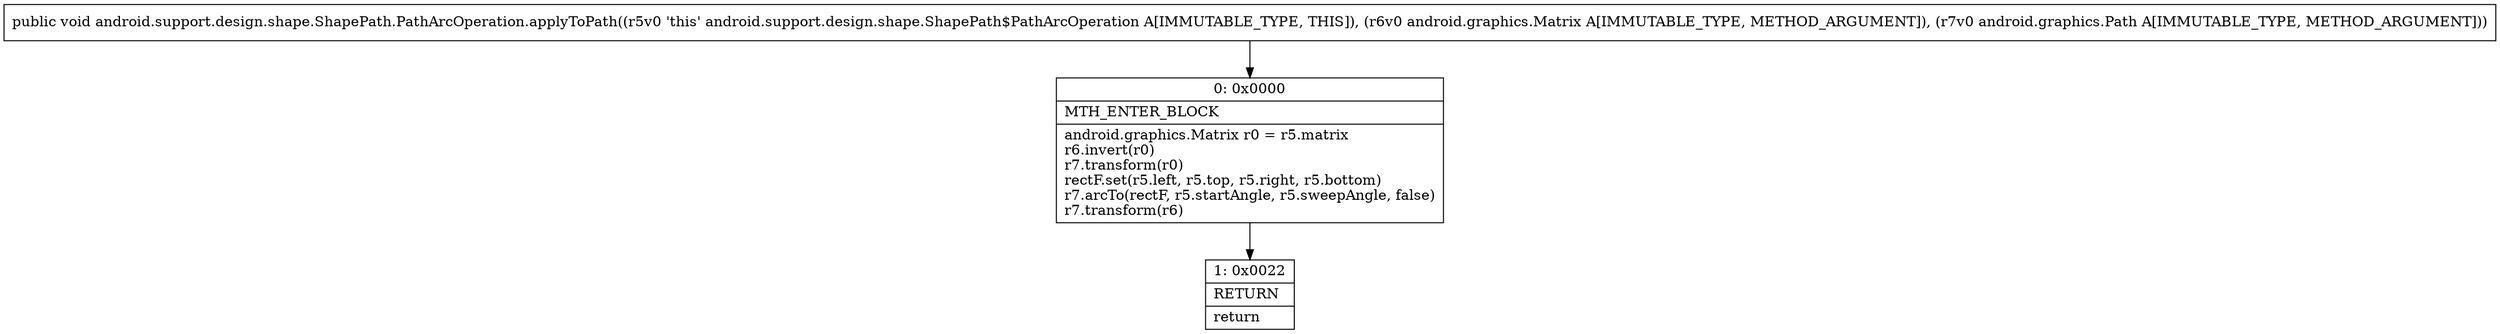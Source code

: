 digraph "CFG forandroid.support.design.shape.ShapePath.PathArcOperation.applyToPath(Landroid\/graphics\/Matrix;Landroid\/graphics\/Path;)V" {
Node_0 [shape=record,label="{0\:\ 0x0000|MTH_ENTER_BLOCK\l|android.graphics.Matrix r0 = r5.matrix\lr6.invert(r0)\lr7.transform(r0)\lrectF.set(r5.left, r5.top, r5.right, r5.bottom)\lr7.arcTo(rectF, r5.startAngle, r5.sweepAngle, false)\lr7.transform(r6)\l}"];
Node_1 [shape=record,label="{1\:\ 0x0022|RETURN\l|return\l}"];
MethodNode[shape=record,label="{public void android.support.design.shape.ShapePath.PathArcOperation.applyToPath((r5v0 'this' android.support.design.shape.ShapePath$PathArcOperation A[IMMUTABLE_TYPE, THIS]), (r6v0 android.graphics.Matrix A[IMMUTABLE_TYPE, METHOD_ARGUMENT]), (r7v0 android.graphics.Path A[IMMUTABLE_TYPE, METHOD_ARGUMENT])) }"];
MethodNode -> Node_0;
Node_0 -> Node_1;
}

